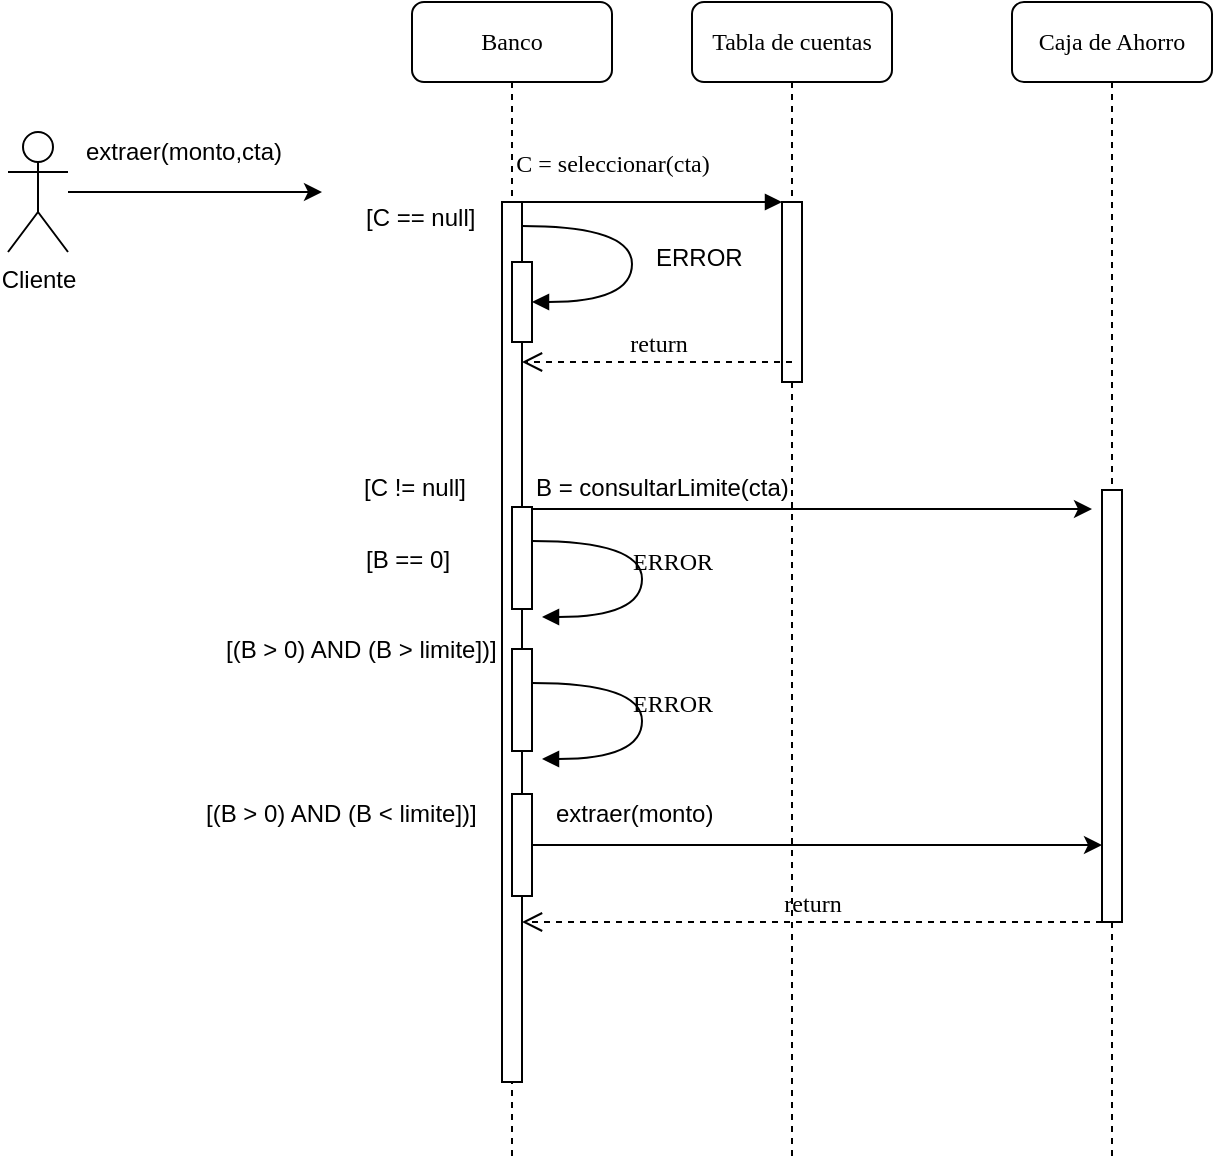 <mxfile version="11.2.5" type="device" pages="1"><diagram name="Page-1" id="13e1069c-82ec-6db2-03f1-153e76fe0fe0"><mxGraphModel dx="1577" dy="746" grid="1" gridSize="10" guides="1" tooltips="1" connect="1" arrows="1" fold="1" page="1" pageScale="1" pageWidth="1100" pageHeight="850" background="#ffffff" math="0" shadow="0"><root><mxCell id="0"/><mxCell id="1" parent="0"/><mxCell id="7baba1c4bc27f4b0-2" value="Tabla de cuentas" style="shape=umlLifeline;perimeter=lifelinePerimeter;whiteSpace=wrap;html=1;container=1;collapsible=0;recursiveResize=0;outlineConnect=0;rounded=1;shadow=0;comic=0;labelBackgroundColor=none;strokeColor=#000000;strokeWidth=1;fillColor=#FFFFFF;fontFamily=Verdana;fontSize=12;fontColor=#000000;align=center;" parent="1" vertex="1"><mxGeometry x="495" y="80" width="100" height="580" as="geometry"/></mxCell><mxCell id="7baba1c4bc27f4b0-10" value="" style="html=1;points=[];perimeter=orthogonalPerimeter;rounded=0;shadow=0;comic=0;labelBackgroundColor=none;strokeColor=#000000;strokeWidth=1;fillColor=#FFFFFF;fontFamily=Verdana;fontSize=12;fontColor=#000000;align=center;" parent="7baba1c4bc27f4b0-2" vertex="1"><mxGeometry x="45" y="100" width="10" height="90" as="geometry"/></mxCell><mxCell id="7baba1c4bc27f4b0-3" value="Caja de Ahorro" style="shape=umlLifeline;perimeter=lifelinePerimeter;whiteSpace=wrap;html=1;container=1;collapsible=0;recursiveResize=0;outlineConnect=0;rounded=1;shadow=0;comic=0;labelBackgroundColor=none;strokeColor=#000000;strokeWidth=1;fillColor=#FFFFFF;fontFamily=Verdana;fontSize=12;fontColor=#000000;align=center;" parent="1" vertex="1"><mxGeometry x="655" y="80" width="100" height="580" as="geometry"/></mxCell><mxCell id="7baba1c4bc27f4b0-13" value="" style="html=1;points=[];perimeter=orthogonalPerimeter;rounded=0;shadow=0;comic=0;labelBackgroundColor=none;strokeColor=#000000;strokeWidth=1;fillColor=#FFFFFF;fontFamily=Verdana;fontSize=12;fontColor=#000000;align=center;" parent="7baba1c4bc27f4b0-3" vertex="1"><mxGeometry x="45" y="244" width="10" height="216" as="geometry"/></mxCell><mxCell id="7baba1c4bc27f4b0-8" value="Banco" style="shape=umlLifeline;perimeter=lifelinePerimeter;whiteSpace=wrap;html=1;container=1;collapsible=0;recursiveResize=0;outlineConnect=0;rounded=1;shadow=0;comic=0;labelBackgroundColor=none;strokeColor=#000000;strokeWidth=1;fillColor=#FFFFFF;fontFamily=Verdana;fontSize=12;fontColor=#000000;align=center;" parent="1" vertex="1"><mxGeometry x="355" y="80" width="100" height="580" as="geometry"/></mxCell><mxCell id="7baba1c4bc27f4b0-9" value="" style="html=1;points=[];perimeter=orthogonalPerimeter;rounded=0;shadow=0;comic=0;labelBackgroundColor=none;strokeColor=#000000;strokeWidth=1;fillColor=#FFFFFF;fontFamily=Verdana;fontSize=12;fontColor=#000000;align=center;" parent="7baba1c4bc27f4b0-8" vertex="1"><mxGeometry x="45" y="100" width="10" height="440" as="geometry"/></mxCell><mxCell id="7baba1c4bc27f4b0-30" value="return" style="html=1;verticalAlign=bottom;endArrow=open;dashed=1;endSize=8;labelBackgroundColor=none;fontFamily=Verdana;fontSize=12;edgeStyle=elbowEdgeStyle;elbow=vertical;exitX=0.5;exitY=0.889;exitDx=0;exitDy=0;exitPerimeter=0;" parent="1" source="7baba1c4bc27f4b0-10" target="7baba1c4bc27f4b0-9" edge="1"><mxGeometry relative="1" as="geometry"><mxPoint x="1055" y="626" as="targetPoint"/><Array as="points"><mxPoint x="455" y="260"/><mxPoint x="455" y="290"/><mxPoint x="515" y="600"/></Array><mxPoint x="575" y="600" as="sourcePoint"/></mxGeometry></mxCell><mxCell id="7baba1c4bc27f4b0-11" value="C = seleccionar(cta)" style="html=1;verticalAlign=bottom;endArrow=block;entryX=0;entryY=0;labelBackgroundColor=none;fontFamily=Verdana;fontSize=12;edgeStyle=elbowEdgeStyle;elbow=vertical;" parent="1" source="7baba1c4bc27f4b0-9" target="7baba1c4bc27f4b0-10" edge="1"><mxGeometry y="22" relative="1" as="geometry"><mxPoint x="475" y="190" as="sourcePoint"/><mxPoint x="-20" y="12" as="offset"/></mxGeometry></mxCell><mxCell id="Uf0llYWqNyiBbGvIrwIn-49" value="" style="edgeStyle=orthogonalEdgeStyle;rounded=0;orthogonalLoop=1;jettySize=auto;html=1;" edge="1" parent="1" source="Uf0llYWqNyiBbGvIrwIn-1"><mxGeometry relative="1" as="geometry"><mxPoint x="310" y="175" as="targetPoint"/></mxGeometry></mxCell><mxCell id="Uf0llYWqNyiBbGvIrwIn-1" value="Cliente" style="shape=umlActor;verticalLabelPosition=bottom;labelBackgroundColor=#ffffff;verticalAlign=top;html=1;outlineConnect=0;" vertex="1" parent="1"><mxGeometry x="153" y="145" width="30" height="60" as="geometry"/></mxCell><mxCell id="Uf0llYWqNyiBbGvIrwIn-4" value="" style="html=1;points=[];perimeter=orthogonalPerimeter;rounded=0;shadow=0;comic=0;labelBackgroundColor=none;strokeColor=#000000;strokeWidth=1;fillColor=#FFFFFF;fontFamily=Verdana;fontSize=12;fontColor=#000000;align=center;" vertex="1" parent="1"><mxGeometry x="405" y="210" width="10" height="40" as="geometry"/></mxCell><mxCell id="Uf0llYWqNyiBbGvIrwIn-5" value="" style="html=1;verticalAlign=bottom;endArrow=block;labelBackgroundColor=none;fontFamily=Verdana;fontSize=12;elbow=vertical;edgeStyle=orthogonalEdgeStyle;curved=1;entryX=1;entryY=0.286;entryPerimeter=0;exitX=1.038;exitY=0.345;exitPerimeter=0;" edge="1" parent="1"><mxGeometry x="0.58" y="20" relative="1" as="geometry"><mxPoint x="410" y="192" as="sourcePoint"/><mxPoint x="415" y="230" as="targetPoint"/><Array as="points"><mxPoint x="465" y="192"/><mxPoint x="465" y="230"/></Array><mxPoint as="offset"/></mxGeometry></mxCell><mxCell id="Uf0llYWqNyiBbGvIrwIn-7" value="ERROR" style="text;html=1;resizable=0;points=[];autosize=1;align=left;verticalAlign=top;spacingTop=-4;" vertex="1" parent="1"><mxGeometry x="475" y="198" width="60" height="20" as="geometry"/></mxCell><mxCell id="Uf0llYWqNyiBbGvIrwIn-10" value="" style="edgeStyle=orthogonalEdgeStyle;rounded=0;orthogonalLoop=1;jettySize=auto;html=1;" edge="1" parent="1" source="Uf0llYWqNyiBbGvIrwIn-8"><mxGeometry relative="1" as="geometry"><mxPoint x="695" y="333.5" as="targetPoint"/><Array as="points"><mxPoint x="435" y="333.5"/><mxPoint x="435" y="333.5"/></Array></mxGeometry></mxCell><mxCell id="Uf0llYWqNyiBbGvIrwIn-12" value="[C != null]" style="text;html=1;resizable=0;points=[];align=center;verticalAlign=middle;labelBackgroundColor=#ffffff;" vertex="1" connectable="0" parent="Uf0llYWqNyiBbGvIrwIn-10"><mxGeometry x="-0.305" y="1" relative="1" as="geometry"><mxPoint x="-157" y="-10" as="offset"/></mxGeometry></mxCell><mxCell id="Uf0llYWqNyiBbGvIrwIn-8" value="" style="html=1;points=[];perimeter=orthogonalPerimeter;rounded=0;shadow=0;comic=0;labelBackgroundColor=none;strokeColor=#000000;strokeWidth=1;fillColor=#FFFFFF;fontFamily=Verdana;fontSize=12;fontColor=#000000;align=center;" vertex="1" parent="1"><mxGeometry x="405" y="332.5" width="10" height="51" as="geometry"/></mxCell><mxCell id="Uf0llYWqNyiBbGvIrwIn-17" value="&lt;div&gt;[C == null]&lt;/div&gt;" style="text;html=1;resizable=0;points=[];autosize=1;align=left;verticalAlign=top;spacingTop=-4;" vertex="1" parent="1"><mxGeometry x="330" y="178" width="70" height="20" as="geometry"/></mxCell><mxCell id="Uf0llYWqNyiBbGvIrwIn-24" value="B = consultarLimite(cta)" style="text;html=1;resizable=0;points=[];autosize=1;align=left;verticalAlign=top;spacingTop=-4;" vertex="1" parent="1"><mxGeometry x="415" y="312.5" width="150" height="20" as="geometry"/></mxCell><mxCell id="Uf0llYWqNyiBbGvIrwIn-25" value="[B == 0]" style="text;html=1;resizable=0;points=[];autosize=1;align=left;verticalAlign=top;spacingTop=-4;" vertex="1" parent="1"><mxGeometry x="330" y="348.5" width="60" height="20" as="geometry"/></mxCell><mxCell id="Uf0llYWqNyiBbGvIrwIn-28" value="ERROR" style="html=1;verticalAlign=bottom;endArrow=block;labelBackgroundColor=none;fontFamily=Verdana;fontSize=12;elbow=vertical;edgeStyle=orthogonalEdgeStyle;curved=1;entryX=1;entryY=0.286;entryPerimeter=0;exitX=1.038;exitY=0.345;exitPerimeter=0;" edge="1" parent="1"><mxGeometry x="0.301" y="-24" relative="1" as="geometry"><mxPoint x="415" y="349.5" as="sourcePoint"/><mxPoint x="420" y="387.5" as="targetPoint"/><Array as="points"><mxPoint x="470" y="349.5"/><mxPoint x="470" y="387.5"/></Array><mxPoint x="15" y="5" as="offset"/></mxGeometry></mxCell><mxCell id="Uf0llYWqNyiBbGvIrwIn-33" value="" style="html=1;points=[];perimeter=orthogonalPerimeter;rounded=0;shadow=0;comic=0;labelBackgroundColor=none;strokeColor=#000000;strokeWidth=1;fillColor=#FFFFFF;fontFamily=Verdana;fontSize=12;fontColor=#000000;align=center;" vertex="1" parent="1"><mxGeometry x="405" y="403.5" width="10" height="51" as="geometry"/></mxCell><mxCell id="Uf0llYWqNyiBbGvIrwIn-34" value="ERROR" style="html=1;verticalAlign=bottom;endArrow=block;labelBackgroundColor=none;fontFamily=Verdana;fontSize=12;elbow=vertical;edgeStyle=orthogonalEdgeStyle;curved=1;entryX=1;entryY=0.286;entryPerimeter=0;exitX=1.038;exitY=0.345;exitPerimeter=0;" edge="1" parent="1"><mxGeometry x="0.301" y="-24" relative="1" as="geometry"><mxPoint x="415" y="420.5" as="sourcePoint"/><mxPoint x="420" y="458.5" as="targetPoint"/><Array as="points"><mxPoint x="470" y="420.5"/><mxPoint x="470" y="458.5"/></Array><mxPoint x="15" y="5" as="offset"/></mxGeometry></mxCell><mxCell id="Uf0llYWqNyiBbGvIrwIn-35" value="[(B &amp;gt; 0) AND (B &amp;gt; limite])]" style="text;html=1;resizable=0;points=[];autosize=1;align=left;verticalAlign=top;spacingTop=-4;" vertex="1" parent="1"><mxGeometry x="260" y="393.5" width="150" height="20" as="geometry"/></mxCell><mxCell id="Uf0llYWqNyiBbGvIrwIn-37" value="return" style="html=1;verticalAlign=bottom;endArrow=open;dashed=1;endSize=8;labelBackgroundColor=none;fontFamily=Verdana;fontSize=12;edgeStyle=elbowEdgeStyle;elbow=vertical;" edge="1" parent="1" source="7baba1c4bc27f4b0-13" target="7baba1c4bc27f4b0-9"><mxGeometry relative="1" as="geometry"><mxPoint x="545.0" y="440" as="targetPoint"/><Array as="points"><mxPoint x="590" y="540"/><mxPoint x="590" y="470"/><mxPoint x="650" y="780"/></Array><mxPoint x="680.412" y="440.118" as="sourcePoint"/></mxGeometry></mxCell><mxCell id="Uf0llYWqNyiBbGvIrwIn-38" value="[(B &amp;gt; 0) AND (B &amp;lt; limite])]" style="text;html=1;resizable=0;points=[];autosize=1;align=left;verticalAlign=top;spacingTop=-4;" vertex="1" parent="1"><mxGeometry x="250" y="476" width="150" height="20" as="geometry"/></mxCell><mxCell id="Uf0llYWqNyiBbGvIrwIn-44" value="" style="edgeStyle=orthogonalEdgeStyle;rounded=0;orthogonalLoop=1;jettySize=auto;html=1;" edge="1" parent="1" source="Uf0llYWqNyiBbGvIrwIn-42" target="7baba1c4bc27f4b0-13"><mxGeometry relative="1" as="geometry"><Array as="points"><mxPoint x="625" y="502"/><mxPoint x="625" y="502"/></Array></mxGeometry></mxCell><mxCell id="Uf0llYWqNyiBbGvIrwIn-42" value="" style="html=1;points=[];perimeter=orthogonalPerimeter;rounded=0;shadow=0;comic=0;labelBackgroundColor=none;strokeColor=#000000;strokeWidth=1;fillColor=#FFFFFF;fontFamily=Verdana;fontSize=12;fontColor=#000000;align=center;" vertex="1" parent="1"><mxGeometry x="405" y="476" width="10" height="51" as="geometry"/></mxCell><mxCell id="Uf0llYWqNyiBbGvIrwIn-45" value="extraer(monto)" style="text;html=1;resizable=0;points=[];autosize=1;align=left;verticalAlign=top;spacingTop=-4;" vertex="1" parent="1"><mxGeometry x="425" y="476" width="100" height="20" as="geometry"/></mxCell><mxCell id="Uf0llYWqNyiBbGvIrwIn-51" value="extraer(monto,cta)" style="text;html=1;resizable=0;points=[];autosize=1;align=left;verticalAlign=top;spacingTop=-4;" vertex="1" parent="1"><mxGeometry x="190" y="145" width="110" height="20" as="geometry"/></mxCell></root></mxGraphModel></diagram></mxfile>